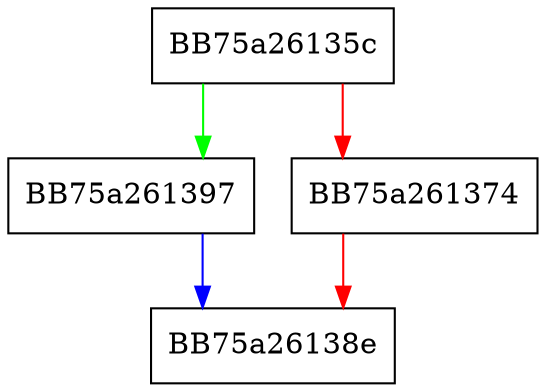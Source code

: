 digraph MetadataValue {
  node [shape="box"];
  graph [splines=ortho];
  BB75a26135c -> BB75a261397 [color="green"];
  BB75a26135c -> BB75a261374 [color="red"];
  BB75a261374 -> BB75a26138e [color="red"];
  BB75a261397 -> BB75a26138e [color="blue"];
}
